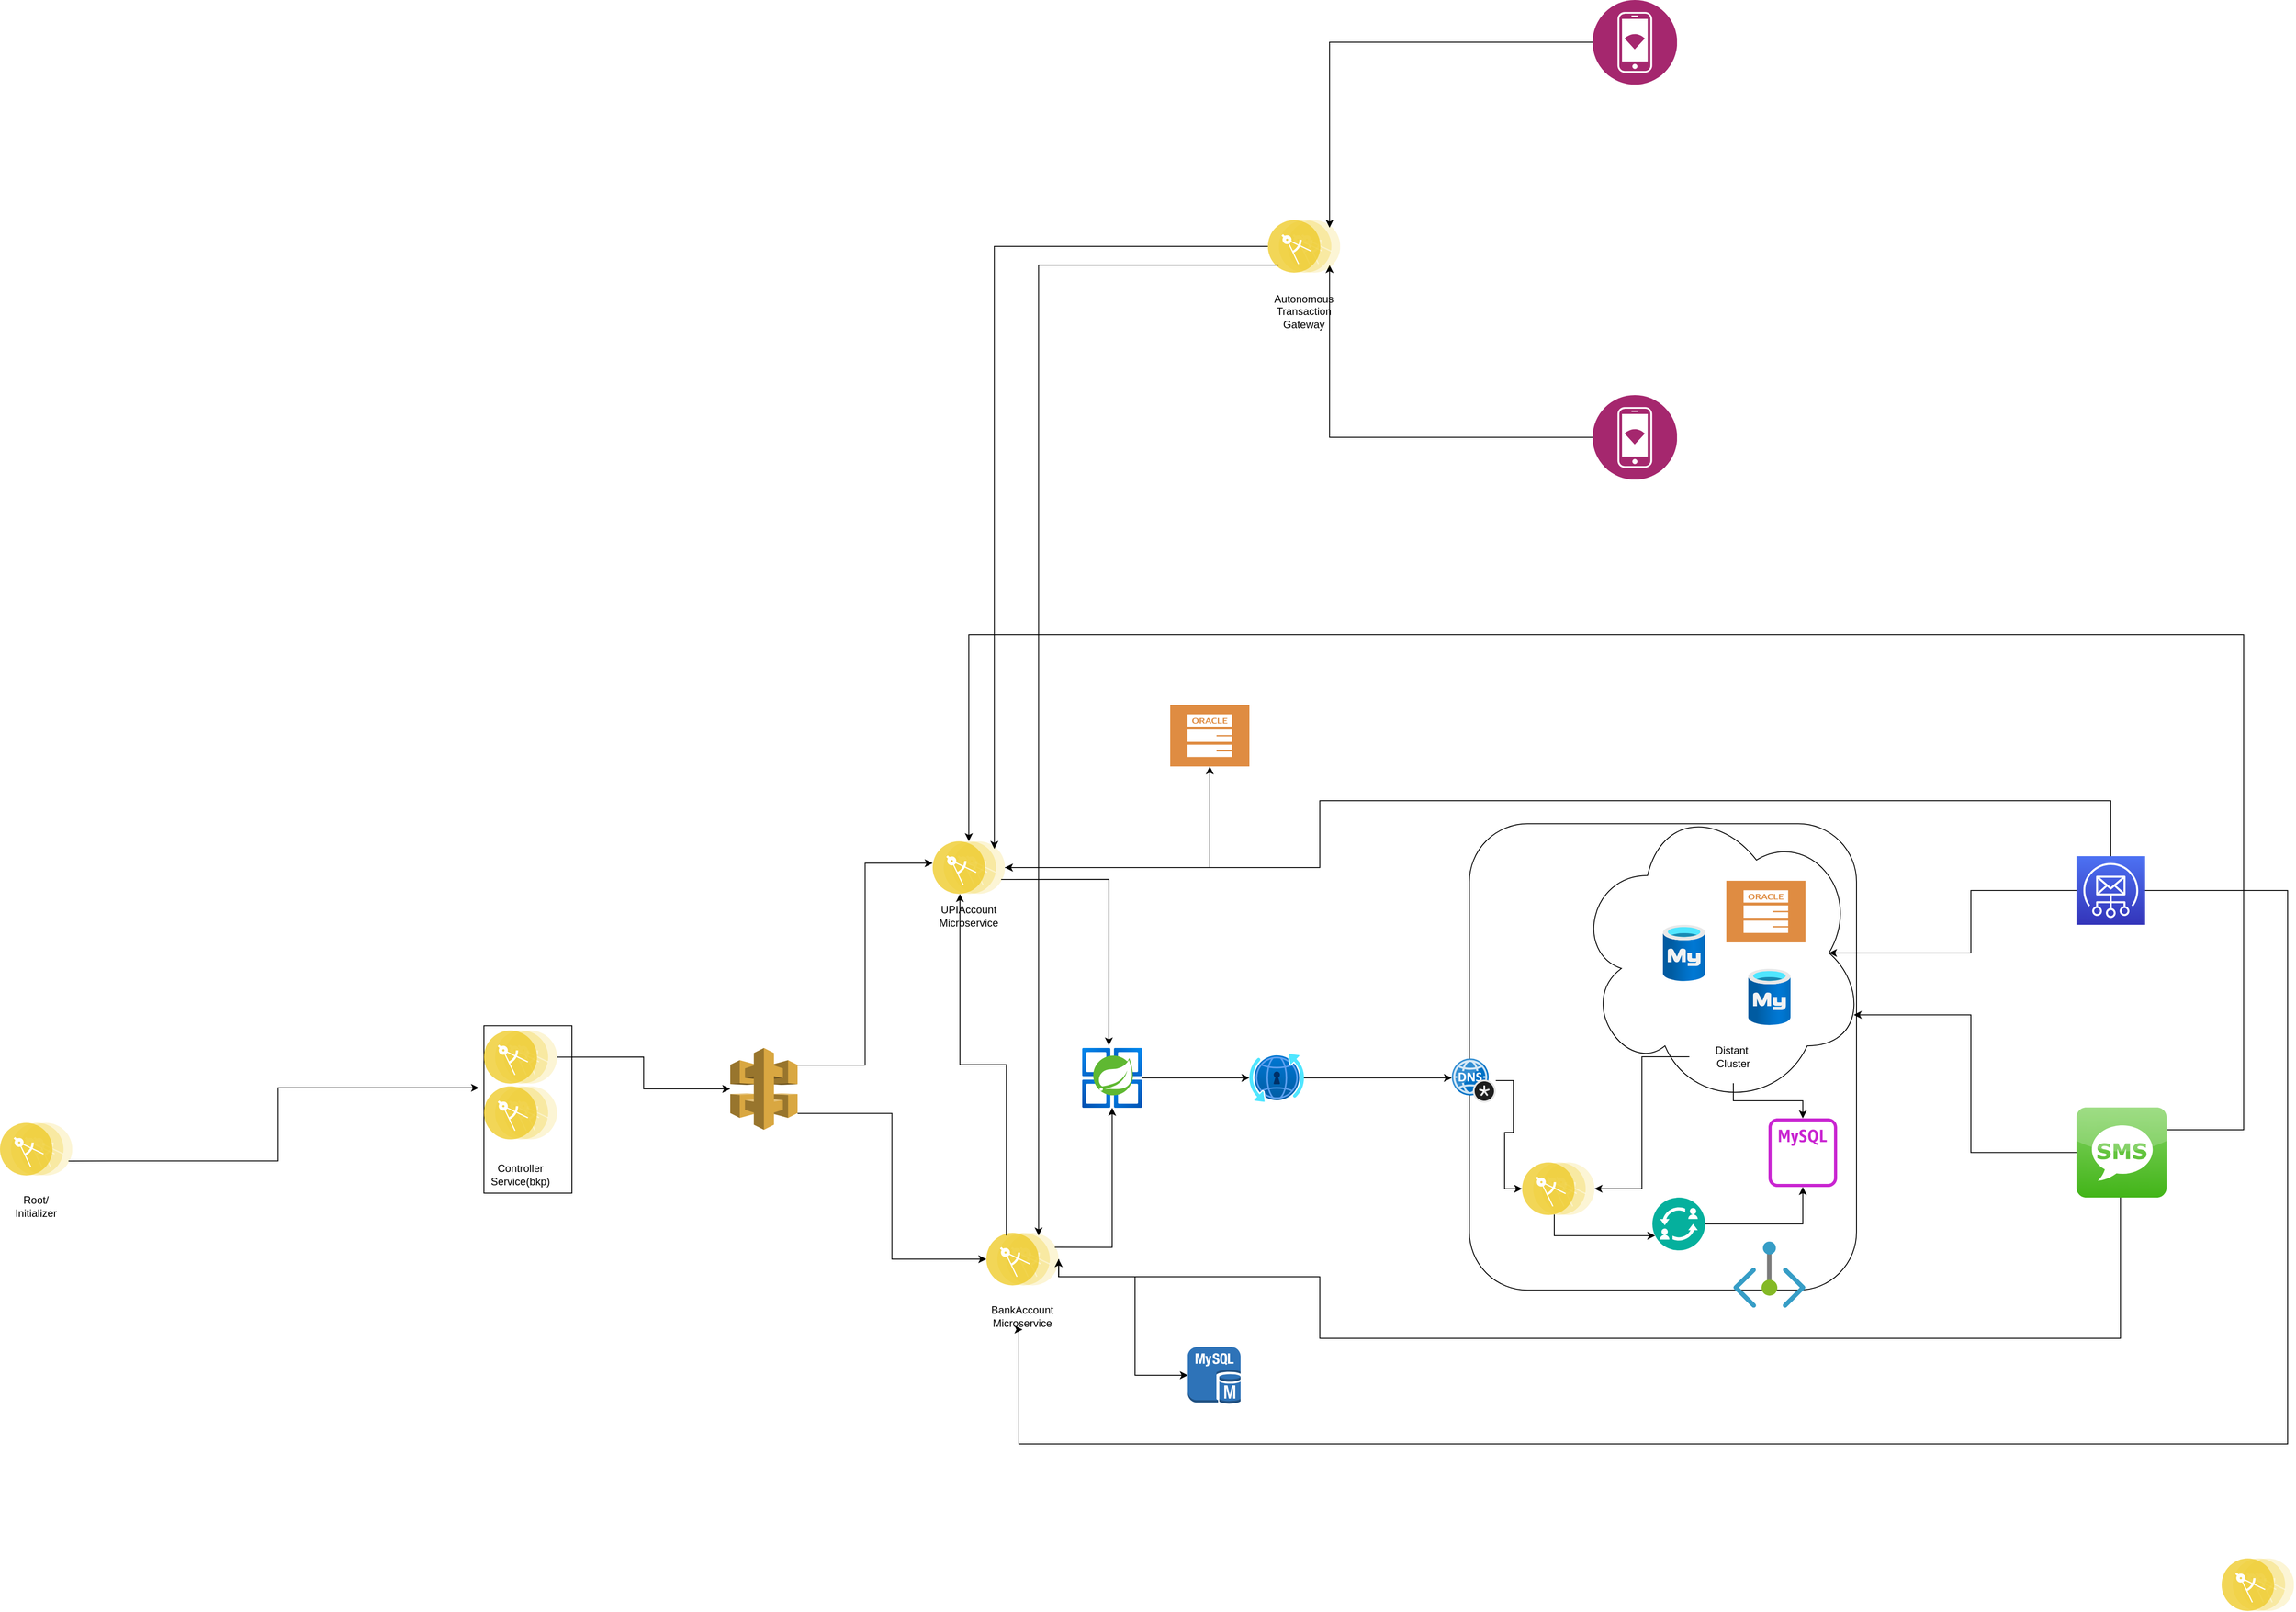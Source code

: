 <mxfile version="22.0.2" type="device">
  <diagram name="Page-1" id="8RWkLqyZKl_GUs2LjY9h">
    <mxGraphModel dx="6077" dy="4514" grid="0" gridSize="10" guides="1" tooltips="1" connect="1" arrows="1" fold="1" page="1" pageScale="1" pageWidth="827" pageHeight="1169" math="0" shadow="0">
      <root>
        <mxCell id="0" />
        <mxCell id="1" parent="0" />
        <mxCell id="c8ZAYchGEjXrifuaUR9K-16" value="" style="rounded=1;whiteSpace=wrap;html=1;movable=0;resizable=0;rotatable=0;deletable=0;editable=0;locked=1;connectable=0;" parent="1" vertex="1">
          <mxGeometry x="1130" y="185.17" width="440" height="530" as="geometry" />
        </mxCell>
        <mxCell id="c8ZAYchGEjXrifuaUR9K-5" style="edgeStyle=orthogonalEdgeStyle;rounded=0;orthogonalLoop=1;jettySize=auto;html=1;exitX=1;exitY=0.5;exitDx=0;exitDy=0;movable=0;resizable=0;rotatable=0;deletable=0;editable=0;locked=1;connectable=0;" parent="1" source="1-X1V24veuv_iXKHL1sz-1" target="1-X1V24veuv_iXKHL1sz-2" edge="1">
          <mxGeometry relative="1" as="geometry">
            <mxPoint x="740" y="230" as="targetPoint" />
          </mxGeometry>
        </mxCell>
        <mxCell id="1-X1V24veuv_iXKHL1sz-2" value="" style="sketch=0;pointerEvents=1;shadow=0;dashed=0;html=1;strokeColor=none;fillColor=#DF8C42;labelPosition=center;verticalLabelPosition=bottom;verticalAlign=top;align=center;outlineConnect=0;shape=mxgraph.veeam2.oracle_db;movable=0;resizable=0;rotatable=0;deletable=0;editable=0;locked=1;connectable=0;" parent="1" vertex="1">
          <mxGeometry x="790" y="50" width="90" height="70" as="geometry" />
        </mxCell>
        <mxCell id="1-X1V24veuv_iXKHL1sz-7" value="" style="group;movable=0;resizable=0;rotatable=0;deletable=0;editable=0;locked=1;connectable=0;" parent="1" vertex="1" connectable="0">
          <mxGeometry x="520" y="205" width="82.2" height="100" as="geometry" />
        </mxCell>
        <object label="" placeholders="1" UpiMicroService="UPI and Account mana" id="1-X1V24veuv_iXKHL1sz-1">
          <mxCell style="image;aspect=fixed;perimeter=ellipsePerimeter;html=1;align=center;shadow=0;dashed=0;fontColor=#4277BB;labelBackgroundColor=default;fontSize=12;spacingTop=3;image=img/lib/ibm/applications/microservice.svg;imageBackground=none;movable=0;resizable=0;rotatable=0;deletable=0;editable=0;locked=1;connectable=0;" parent="1-X1V24veuv_iXKHL1sz-7" vertex="1">
            <mxGeometry width="82.2" height="60" as="geometry" />
          </mxCell>
        </object>
        <mxCell id="1-X1V24veuv_iXKHL1sz-6" value="UPIAccount&lt;br&gt;Microservice" style="text;html=1;strokeColor=none;fillColor=none;align=center;verticalAlign=middle;whiteSpace=wrap;rounded=0;movable=0;resizable=0;rotatable=0;deletable=0;editable=0;locked=1;connectable=0;" parent="1-X1V24veuv_iXKHL1sz-7" vertex="1">
          <mxGeometry x="11.1" y="70" width="60" height="30" as="geometry" />
        </mxCell>
        <object label="" Port="8082&#xa;8082" id="1-X1V24veuv_iXKHL1sz-17">
          <mxCell style="group;movable=0;resizable=0;rotatable=0;deletable=0;editable=0;locked=1;connectable=0;" parent="1" vertex="1" connectable="0">
            <mxGeometry x="581" y="650" width="82.2" height="110" as="geometry" />
          </mxCell>
        </object>
        <mxCell id="1-X1V24veuv_iXKHL1sz-4" value="" style="image;aspect=fixed;perimeter=ellipsePerimeter;html=1;align=center;shadow=0;dashed=0;fontColor=#4277BB;labelBackgroundColor=default;fontSize=12;spacingTop=3;image=img/lib/ibm/applications/microservice.svg;movable=0;resizable=0;rotatable=0;deletable=0;editable=0;locked=1;connectable=0;" parent="1-X1V24veuv_iXKHL1sz-17" vertex="1">
          <mxGeometry width="82.2" height="60.0" as="geometry" />
        </mxCell>
        <mxCell id="1-X1V24veuv_iXKHL1sz-16" value="BankAccount&lt;br&gt;Microservice" style="text;html=1;strokeColor=none;fillColor=none;align=center;verticalAlign=middle;whiteSpace=wrap;rounded=0;movable=0;resizable=0;rotatable=0;deletable=0;editable=0;locked=1;connectable=0;" parent="1-X1V24veuv_iXKHL1sz-17" vertex="1">
          <mxGeometry x="11.1" y="80" width="60.0" height="30" as="geometry" />
        </mxCell>
        <mxCell id="1-X1V24veuv_iXKHL1sz-19" value="" style="outlineConnect=0;dashed=0;verticalLabelPosition=bottom;verticalAlign=top;align=center;html=1;shape=mxgraph.aws3.mysql_db_instance;fillColor=#2E73B8;gradientColor=none;movable=0;resizable=0;rotatable=0;deletable=0;editable=0;locked=1;connectable=0;" parent="1" vertex="1">
          <mxGeometry x="810" y="780" width="60" height="64.5" as="geometry" />
        </mxCell>
        <mxCell id="1-X1V24veuv_iXKHL1sz-24" style="edgeStyle=orthogonalEdgeStyle;rounded=0;orthogonalLoop=1;jettySize=auto;html=1;exitX=1;exitY=0.5;exitDx=0;exitDy=0;movable=0;resizable=0;rotatable=0;deletable=0;editable=0;locked=1;connectable=0;" parent="1" source="1-X1V24veuv_iXKHL1sz-4" target="1-X1V24veuv_iXKHL1sz-19" edge="1">
          <mxGeometry relative="1" as="geometry">
            <Array as="points">
              <mxPoint x="750" y="700" />
              <mxPoint x="750" y="812" />
            </Array>
          </mxGeometry>
        </mxCell>
        <mxCell id="izn5pz2SDdwjP5dMOEnq-3" value="" style="group;movable=0;resizable=0;rotatable=0;deletable=0;editable=0;locked=1;connectable=0;" parent="1" vertex="1" connectable="0">
          <mxGeometry x="-540" y="525" width="82.2" height="120" as="geometry" />
        </mxCell>
        <mxCell id="izn5pz2SDdwjP5dMOEnq-1" value="" style="image;aspect=fixed;perimeter=ellipsePerimeter;html=1;align=center;shadow=0;dashed=0;fontColor=#4277BB;labelBackgroundColor=default;fontSize=12;spacingTop=3;image=img/lib/ibm/applications/microservice.svg;movable=0;resizable=0;rotatable=0;deletable=0;editable=0;locked=1;connectable=0;" parent="izn5pz2SDdwjP5dMOEnq-3" vertex="1">
          <mxGeometry width="82.2" height="60" as="geometry" />
        </mxCell>
        <mxCell id="izn5pz2SDdwjP5dMOEnq-2" value="Root/&lt;br&gt;Initializer" style="text;html=1;strokeColor=none;fillColor=none;align=center;verticalAlign=middle;whiteSpace=wrap;rounded=0;movable=0;resizable=0;rotatable=0;deletable=0;editable=0;locked=1;connectable=0;" parent="izn5pz2SDdwjP5dMOEnq-3" vertex="1">
          <mxGeometry x="11.1" y="80" width="60" height="30" as="geometry" />
        </mxCell>
        <mxCell id="izn5pz2SDdwjP5dMOEnq-12" value="" style="group;movable=0;resizable=0;rotatable=0;deletable=0;editable=0;locked=1;connectable=0;" parent="1" vertex="1" connectable="0">
          <mxGeometry x="10" y="420" width="100" height="185" as="geometry" />
        </mxCell>
        <mxCell id="izn5pz2SDdwjP5dMOEnq-9" value="" style="rounded=0;whiteSpace=wrap;html=1;container=0;movable=0;resizable=0;rotatable=0;deletable=0;editable=0;locked=1;connectable=0;" parent="izn5pz2SDdwjP5dMOEnq-12" vertex="1">
          <mxGeometry y="-5.286" width="100.0" height="190.286" as="geometry" />
        </mxCell>
        <mxCell id="izn5pz2SDdwjP5dMOEnq-4" value="" style="image;aspect=fixed;perimeter=ellipsePerimeter;html=1;align=center;shadow=0;dashed=0;fontColor=#4277BB;labelBackgroundColor=default;fontSize=12;spacingTop=3;image=img/lib/ibm/applications/microservice.svg;movable=0;resizable=0;rotatable=0;deletable=0;editable=0;locked=1;connectable=0;container=0;" parent="izn5pz2SDdwjP5dMOEnq-12" vertex="1">
          <mxGeometry y="63.429" width="83.114" height="60.667" as="geometry" />
        </mxCell>
        <mxCell id="izn5pz2SDdwjP5dMOEnq-5" value="" style="image;aspect=fixed;perimeter=ellipsePerimeter;html=1;align=center;shadow=0;dashed=0;fontColor=#4277BB;labelBackgroundColor=default;fontSize=12;spacingTop=3;image=img/lib/ibm/applications/microservice.svg;movable=0;resizable=0;rotatable=0;deletable=0;editable=0;locked=1;connectable=0;container=0;" parent="izn5pz2SDdwjP5dMOEnq-12" vertex="1">
          <mxGeometry width="83.114" height="60.667" as="geometry" />
        </mxCell>
        <mxCell id="izn5pz2SDdwjP5dMOEnq-6" value="Controller&lt;br&gt;Service(bkp)" style="text;html=1;strokeColor=none;fillColor=none;align=center;verticalAlign=middle;whiteSpace=wrap;rounded=0;movable=0;resizable=0;rotatable=0;deletable=0;editable=0;locked=1;connectable=0;container=0;" parent="izn5pz2SDdwjP5dMOEnq-12" vertex="1">
          <mxGeometry x="11.223" y="148" width="60.667" height="31.714" as="geometry" />
        </mxCell>
        <mxCell id="c8ZAYchGEjXrifuaUR9K-1" style="edgeStyle=elbowEdgeStyle;rounded=0;orthogonalLoop=1;jettySize=auto;html=1;entryX=0.377;entryY=1;entryDx=0;entryDy=0;entryPerimeter=0;movable=0;resizable=0;rotatable=0;deletable=0;editable=0;locked=1;connectable=0;elbow=vertical;exitX=0.25;exitY=0;exitDx=0;exitDy=0;" parent="1" source="1-X1V24veuv_iXKHL1sz-4" target="1-X1V24veuv_iXKHL1sz-1" edge="1">
          <mxGeometry relative="1" as="geometry">
            <mxPoint x="551" y="670" as="sourcePoint" />
          </mxGeometry>
        </mxCell>
        <mxCell id="c8ZAYchGEjXrifuaUR9K-17" style="edgeStyle=orthogonalEdgeStyle;rounded=0;orthogonalLoop=1;jettySize=auto;html=1;movable=0;resizable=0;rotatable=0;deletable=0;editable=0;locked=1;connectable=0;" parent="1" source="c8ZAYchGEjXrifuaUR9K-6" target="c8ZAYchGEjXrifuaUR9K-10" edge="1">
          <mxGeometry relative="1" as="geometry" />
        </mxCell>
        <mxCell id="c8ZAYchGEjXrifuaUR9K-6" value="" style="image;aspect=fixed;html=1;points=[];align=center;fontSize=12;image=img/lib/azure2/compute/Azure_Spring_Cloud.svg;movable=0;resizable=0;rotatable=0;deletable=0;editable=0;locked=1;connectable=0;" parent="1" vertex="1">
          <mxGeometry x="690" y="440" width="68" height="68" as="geometry" />
        </mxCell>
        <mxCell id="uEstEq5NjLI4VqeBIMS0-9" style="edgeStyle=orthogonalEdgeStyle;rounded=0;orthogonalLoop=1;jettySize=auto;html=1;entryX=0;entryY=0.5;entryDx=0;entryDy=0;movable=0;resizable=0;rotatable=0;deletable=0;editable=0;locked=1;connectable=0;" parent="1" source="c8ZAYchGEjXrifuaUR9K-9" target="uEstEq5NjLI4VqeBIMS0-8" edge="1">
          <mxGeometry relative="1" as="geometry" />
        </mxCell>
        <mxCell id="c8ZAYchGEjXrifuaUR9K-9" value="" style="image;sketch=0;aspect=fixed;html=1;points=[];align=center;fontSize=12;image=img/lib/mscae/DNS_Private_Zones.svg;movable=0;resizable=0;rotatable=0;deletable=0;editable=0;locked=1;connectable=0;" parent="1" vertex="1">
          <mxGeometry x="1110" y="452" width="50" height="50" as="geometry" />
        </mxCell>
        <mxCell id="c8ZAYchGEjXrifuaUR9K-10" value="" style="image;aspect=fixed;html=1;points=[];align=center;fontSize=12;image=img/lib/azure2/networking/DNS_Private_Resolver.svg;movable=0;resizable=0;rotatable=0;deletable=0;editable=0;locked=1;connectable=0;" parent="1" vertex="1">
          <mxGeometry x="880" y="446.64" width="62" height="54.71" as="geometry" />
        </mxCell>
        <mxCell id="c8ZAYchGEjXrifuaUR9K-11" value="" style="image;aspect=fixed;html=1;points=[];align=center;fontSize=12;image=img/lib/azure2/networking/Private_Endpoint.svg;movable=0;resizable=0;rotatable=0;deletable=0;editable=0;locked=1;connectable=0;" parent="1" vertex="1">
          <mxGeometry x="1430" y="660" width="82" height="75.17" as="geometry" />
        </mxCell>
        <mxCell id="c8ZAYchGEjXrifuaUR9K-18" style="edgeStyle=orthogonalEdgeStyle;rounded=0;orthogonalLoop=1;jettySize=auto;html=1;exitX=1;exitY=0.75;exitDx=0;exitDy=0;entryX=0.445;entryY=-0.042;entryDx=0;entryDy=0;entryPerimeter=0;movable=0;resizable=0;rotatable=0;deletable=0;editable=0;locked=1;connectable=0;" parent="1" source="1-X1V24veuv_iXKHL1sz-1" target="c8ZAYchGEjXrifuaUR9K-6" edge="1">
          <mxGeometry relative="1" as="geometry">
            <mxPoint x="680" y="480" as="targetPoint" />
          </mxGeometry>
        </mxCell>
        <mxCell id="c8ZAYchGEjXrifuaUR9K-19" style="edgeStyle=orthogonalEdgeStyle;rounded=0;orthogonalLoop=1;jettySize=auto;html=1;exitX=1;exitY=0.25;exitDx=0;exitDy=0;movable=0;resizable=0;rotatable=0;deletable=0;editable=0;locked=1;connectable=0;" parent="1" source="1-X1V24veuv_iXKHL1sz-4" target="c8ZAYchGEjXrifuaUR9K-6" edge="1">
          <mxGeometry relative="1" as="geometry" />
        </mxCell>
        <mxCell id="c8ZAYchGEjXrifuaUR9K-23" style="edgeStyle=orthogonalEdgeStyle;rounded=0;orthogonalLoop=1;jettySize=auto;html=1;entryX=0;entryY=0.44;entryDx=0;entryDy=0;entryPerimeter=0;movable=0;resizable=0;rotatable=0;deletable=0;editable=0;locked=1;connectable=0;" parent="1" source="c8ZAYchGEjXrifuaUR9K-10" target="c8ZAYchGEjXrifuaUR9K-9" edge="1">
          <mxGeometry relative="1" as="geometry" />
        </mxCell>
        <mxCell id="uEstEq5NjLI4VqeBIMS0-5" value="" style="ellipse;shape=cloud;whiteSpace=wrap;html=1;movable=0;resizable=0;rotatable=0;deletable=0;editable=0;locked=1;connectable=0;" parent="1" vertex="1">
          <mxGeometry x="1250" y="156" width="330" height="352" as="geometry" />
        </mxCell>
        <mxCell id="uEstEq5NjLI4VqeBIMS0-1" value="" style="image;aspect=fixed;html=1;points=[];align=center;fontSize=12;image=img/lib/azure2/databases/Azure_Database_MySQL_Server.svg;movable=0;resizable=0;rotatable=0;deletable=0;editable=0;locked=1;connectable=0;" parent="1" vertex="1">
          <mxGeometry x="1447" y="350" width="48" height="64" as="geometry" />
        </mxCell>
        <mxCell id="uEstEq5NjLI4VqeBIMS0-3" value="" style="image;aspect=fixed;html=1;points=[];align=center;fontSize=12;image=img/lib/azure2/databases/Azure_Database_MySQL_Server.svg;movable=0;resizable=0;rotatable=0;deletable=0;editable=0;locked=1;connectable=0;" parent="1" vertex="1">
          <mxGeometry x="1350" y="300" width="48" height="64" as="geometry" />
        </mxCell>
        <mxCell id="uEstEq5NjLI4VqeBIMS0-4" value="" style="sketch=0;pointerEvents=1;shadow=0;dashed=0;html=1;strokeColor=none;fillColor=#DF8C42;labelPosition=center;verticalLabelPosition=bottom;verticalAlign=top;align=center;outlineConnect=0;shape=mxgraph.veeam2.oracle_db;movable=0;resizable=0;rotatable=0;deletable=0;editable=0;locked=1;connectable=0;" parent="1" vertex="1">
          <mxGeometry x="1422" y="250" width="90" height="70" as="geometry" />
        </mxCell>
        <mxCell id="uEstEq5NjLI4VqeBIMS0-11" style="edgeStyle=orthogonalEdgeStyle;rounded=0;orthogonalLoop=1;jettySize=auto;html=1;entryX=1;entryY=0.5;entryDx=0;entryDy=0;movable=0;resizable=0;rotatable=0;deletable=0;editable=0;locked=1;connectable=0;" parent="1" source="uEstEq5NjLI4VqeBIMS0-7" target="uEstEq5NjLI4VqeBIMS0-8" edge="1">
          <mxGeometry relative="1" as="geometry" />
        </mxCell>
        <mxCell id="uEstEq5NjLI4VqeBIMS0-17" style="edgeStyle=orthogonalEdgeStyle;rounded=0;orthogonalLoop=1;jettySize=auto;html=1;exitX=0.5;exitY=1;exitDx=0;exitDy=0;movable=0;resizable=0;rotatable=0;deletable=0;editable=0;locked=1;connectable=0;" parent="1" source="uEstEq5NjLI4VqeBIMS0-7" target="uEstEq5NjLI4VqeBIMS0-15" edge="1">
          <mxGeometry relative="1" as="geometry" />
        </mxCell>
        <mxCell id="uEstEq5NjLI4VqeBIMS0-7" value="Distant&amp;nbsp;&lt;br&gt;Cluster" style="text;html=1;strokeColor=none;fillColor=none;align=center;verticalAlign=middle;whiteSpace=wrap;rounded=0;movable=0;resizable=0;rotatable=0;deletable=0;editable=0;locked=1;connectable=0;" parent="1" vertex="1">
          <mxGeometry x="1380" y="420" width="100" height="60" as="geometry" />
        </mxCell>
        <mxCell id="uEstEq5NjLI4VqeBIMS0-19" style="edgeStyle=orthogonalEdgeStyle;rounded=0;orthogonalLoop=1;jettySize=auto;html=1;entryX=0;entryY=0.75;entryDx=0;entryDy=0;exitX=0.444;exitY=0.987;exitDx=0;exitDy=0;exitPerimeter=0;movable=0;resizable=0;rotatable=0;deletable=0;editable=0;locked=1;connectable=0;" parent="1" source="uEstEq5NjLI4VqeBIMS0-8" target="uEstEq5NjLI4VqeBIMS0-13" edge="1">
          <mxGeometry relative="1" as="geometry" />
        </mxCell>
        <mxCell id="uEstEq5NjLI4VqeBIMS0-8" value="" style="image;aspect=fixed;perimeter=ellipsePerimeter;html=1;align=center;shadow=0;dashed=0;fontColor=#4277BB;labelBackgroundColor=default;fontSize=12;spacingTop=3;image=img/lib/ibm/applications/microservice.svg;movable=0;resizable=0;rotatable=0;deletable=0;editable=0;locked=1;connectable=0;" parent="1" vertex="1">
          <mxGeometry x="1190" y="570" width="82.2" height="60" as="geometry" />
        </mxCell>
        <mxCell id="uEstEq5NjLI4VqeBIMS0-16" style="edgeStyle=orthogonalEdgeStyle;rounded=0;orthogonalLoop=1;jettySize=auto;html=1;exitX=1;exitY=0.5;exitDx=0;exitDy=0;movable=0;resizable=0;rotatable=0;deletable=0;editable=0;locked=1;connectable=0;" parent="1" source="uEstEq5NjLI4VqeBIMS0-13" target="uEstEq5NjLI4VqeBIMS0-15" edge="1">
          <mxGeometry relative="1" as="geometry" />
        </mxCell>
        <mxCell id="uEstEq5NjLI4VqeBIMS0-13" value="" style="image;aspect=fixed;perimeter=ellipsePerimeter;html=1;align=center;shadow=0;dashed=0;fontColor=#4277BB;labelBackgroundColor=default;fontSize=12;spacingTop=3;image=img/lib/ibm/blockchain/transaction_manager.svg;movable=0;resizable=0;rotatable=0;deletable=0;editable=0;locked=1;connectable=0;" parent="1" vertex="1">
          <mxGeometry x="1338" y="610" width="60" height="60" as="geometry" />
        </mxCell>
        <mxCell id="uEstEq5NjLI4VqeBIMS0-15" value="" style="sketch=0;outlineConnect=0;fontColor=#232F3E;gradientColor=none;fillColor=#C925D1;strokeColor=none;dashed=0;verticalLabelPosition=bottom;verticalAlign=top;align=center;html=1;fontSize=12;fontStyle=0;aspect=fixed;pointerEvents=1;shape=mxgraph.aws4.rds_mysql_instance_alt;movable=0;resizable=0;rotatable=0;deletable=0;editable=0;locked=1;connectable=0;" parent="1" vertex="1">
          <mxGeometry x="1470" y="520" width="78" height="78" as="geometry" />
        </mxCell>
        <mxCell id="qTpmtZvO6gEZ0XV86pZq-4" value="" style="image;aspect=fixed;perimeter=ellipsePerimeter;html=1;align=center;shadow=0;dashed=0;fontColor=#4277BB;labelBackgroundColor=default;fontSize=12;spacingTop=3;image=img/lib/ibm/applications/microservice.svg;movable=0;resizable=0;rotatable=0;deletable=0;editable=0;locked=1;connectable=0;" parent="1" vertex="1">
          <mxGeometry x="1985" y="1020" width="82.2" height="60" as="geometry" />
        </mxCell>
        <mxCell id="qTpmtZvO6gEZ0XV86pZq-11" style="edgeStyle=orthogonalEdgeStyle;rounded=0;orthogonalLoop=1;jettySize=auto;html=1;exitX=1;exitY=0.21;exitDx=0;exitDy=0;exitPerimeter=0;entryX=0;entryY=0.25;entryDx=0;entryDy=0;movable=0;resizable=0;rotatable=0;deletable=0;editable=0;locked=1;connectable=0;" parent="1" source="qTpmtZvO6gEZ0XV86pZq-5" target="1-X1V24veuv_iXKHL1sz-7" edge="1">
          <mxGeometry relative="1" as="geometry" />
        </mxCell>
        <mxCell id="qTpmtZvO6gEZ0XV86pZq-12" style="edgeStyle=orthogonalEdgeStyle;rounded=0;orthogonalLoop=1;jettySize=auto;html=1;exitX=1;exitY=0.8;exitDx=0;exitDy=0;exitPerimeter=0;entryX=0;entryY=0.5;entryDx=0;entryDy=0;movable=0;resizable=0;rotatable=0;deletable=0;editable=0;locked=1;connectable=0;" parent="1" source="qTpmtZvO6gEZ0XV86pZq-5" target="1-X1V24veuv_iXKHL1sz-4" edge="1">
          <mxGeometry relative="1" as="geometry" />
        </mxCell>
        <mxCell id="qTpmtZvO6gEZ0XV86pZq-5" value="" style="outlineConnect=0;dashed=0;verticalLabelPosition=bottom;verticalAlign=top;align=center;html=1;shape=mxgraph.aws3.api_gateway;fillColor=#D9A741;gradientColor=none;movable=0;resizable=0;rotatable=0;deletable=0;editable=0;locked=1;connectable=0;" parent="1" vertex="1">
          <mxGeometry x="290" y="440" width="76.5" height="93" as="geometry" />
        </mxCell>
        <mxCell id="qTpmtZvO6gEZ0XV86pZq-6" style="edgeStyle=orthogonalEdgeStyle;rounded=0;orthogonalLoop=1;jettySize=auto;html=1;exitX=1;exitY=0.75;exitDx=0;exitDy=0;entryX=-0.068;entryY=0.031;entryDx=0;entryDy=0;entryPerimeter=0;movable=0;resizable=0;rotatable=0;deletable=0;editable=0;locked=1;connectable=0;" parent="1" source="izn5pz2SDdwjP5dMOEnq-1" target="izn5pz2SDdwjP5dMOEnq-4" edge="1">
          <mxGeometry relative="1" as="geometry" />
        </mxCell>
        <mxCell id="qTpmtZvO6gEZ0XV86pZq-8" style="edgeStyle=orthogonalEdgeStyle;rounded=0;orthogonalLoop=1;jettySize=auto;html=1;exitX=1;exitY=0.5;exitDx=0;exitDy=0;movable=0;resizable=0;rotatable=0;deletable=0;editable=0;locked=1;connectable=0;" parent="1" source="izn5pz2SDdwjP5dMOEnq-5" target="qTpmtZvO6gEZ0XV86pZq-5" edge="1">
          <mxGeometry relative="1" as="geometry" />
        </mxCell>
        <mxCell id="wrXtUSLpLgmuZcj4Qya9-5" style="edgeStyle=orthogonalEdgeStyle;rounded=0;orthogonalLoop=1;jettySize=auto;html=1;entryX=1;entryY=0.5;entryDx=0;entryDy=0;movable=0;resizable=0;rotatable=0;deletable=0;editable=0;locked=1;connectable=0;" parent="1" source="XzQzEvuUntAnisVRKkVx-1" target="1-X1V24veuv_iXKHL1sz-1" edge="1">
          <mxGeometry relative="1" as="geometry">
            <Array as="points">
              <mxPoint x="960" y="159" />
              <mxPoint x="960" y="235" />
            </Array>
          </mxGeometry>
        </mxCell>
        <mxCell id="wrXtUSLpLgmuZcj4Qya9-7" style="edgeStyle=orthogonalEdgeStyle;rounded=0;orthogonalLoop=1;jettySize=auto;html=1;exitX=1;exitY=0.5;exitDx=0;exitDy=0;exitPerimeter=0;entryX=0.5;entryY=1;entryDx=0;entryDy=0;movable=0;resizable=0;rotatable=0;deletable=0;editable=0;locked=1;connectable=0;" parent="1" source="XzQzEvuUntAnisVRKkVx-1" target="1-X1V24veuv_iXKHL1sz-17" edge="1">
          <mxGeometry relative="1" as="geometry">
            <Array as="points">
              <mxPoint x="2060" y="261" />
              <mxPoint x="2060" y="890" />
              <mxPoint x="618" y="890" />
              <mxPoint x="618" y="760" />
            </Array>
          </mxGeometry>
        </mxCell>
        <mxCell id="XzQzEvuUntAnisVRKkVx-1" value="" style="sketch=0;points=[[0,0,0],[0.25,0,0],[0.5,0,0],[0.75,0,0],[1,0,0],[0,1,0],[0.25,1,0],[0.5,1,0],[0.75,1,0],[1,1,0],[0,0.25,0],[0,0.5,0],[0,0.75,0],[1,0.25,0],[1,0.5,0],[1,0.75,0]];outlineConnect=0;fontColor=#232F3E;gradientColor=#4D72F3;gradientDirection=north;fillColor=#3334B9;strokeColor=#ffffff;dashed=0;verticalLabelPosition=bottom;verticalAlign=top;align=center;html=1;fontSize=12;fontStyle=0;aspect=fixed;shape=mxgraph.aws4.resourceIcon;resIcon=mxgraph.aws4.simple_email_service;movable=0;resizable=0;rotatable=0;deletable=0;editable=0;locked=1;connectable=0;" parent="1" vertex="1">
          <mxGeometry x="1820" y="222" width="78" height="78" as="geometry" />
        </mxCell>
        <mxCell id="wrXtUSLpLgmuZcj4Qya9-2" style="edgeStyle=orthogonalEdgeStyle;rounded=0;orthogonalLoop=1;jettySize=auto;html=1;entryX=1;entryY=0.5;entryDx=0;entryDy=0;movable=0;resizable=0;rotatable=0;deletable=0;editable=0;locked=1;connectable=0;" parent="1" source="XzQzEvuUntAnisVRKkVx-3" target="1-X1V24veuv_iXKHL1sz-4" edge="1">
          <mxGeometry relative="1" as="geometry">
            <Array as="points">
              <mxPoint x="1870" y="770" />
              <mxPoint x="960" y="770" />
              <mxPoint x="960" y="700" />
            </Array>
          </mxGeometry>
        </mxCell>
        <mxCell id="wrXtUSLpLgmuZcj4Qya9-6" style="edgeStyle=orthogonalEdgeStyle;rounded=0;orthogonalLoop=1;jettySize=auto;html=1;entryX=0.5;entryY=0;entryDx=0;entryDy=0;movable=0;resizable=0;rotatable=0;deletable=0;editable=0;locked=1;connectable=0;" parent="1" source="XzQzEvuUntAnisVRKkVx-3" target="1-X1V24veuv_iXKHL1sz-1" edge="1">
          <mxGeometry relative="1" as="geometry">
            <Array as="points">
              <mxPoint x="2010" y="533" />
              <mxPoint x="2010" y="-30" />
              <mxPoint x="561" y="-30" />
            </Array>
          </mxGeometry>
        </mxCell>
        <mxCell id="XzQzEvuUntAnisVRKkVx-3" value="" style="dashed=0;outlineConnect=0;html=1;align=center;labelPosition=center;verticalLabelPosition=bottom;verticalAlign=top;shape=mxgraph.webicons.sms;fillColor=#86D466;gradientColor=#42B418;movable=0;resizable=0;rotatable=0;deletable=0;editable=0;locked=1;connectable=0;" parent="1" vertex="1">
          <mxGeometry x="1820" y="507.6" width="102.4" height="102.4" as="geometry" />
        </mxCell>
        <mxCell id="XzQzEvuUntAnisVRKkVx-4" style="edgeStyle=orthogonalEdgeStyle;rounded=0;orthogonalLoop=1;jettySize=auto;html=1;exitX=0;exitY=0.5;exitDx=0;exitDy=0;exitPerimeter=0;entryX=0.875;entryY=0.5;entryDx=0;entryDy=0;entryPerimeter=0;movable=0;resizable=0;rotatable=0;deletable=0;editable=0;locked=1;connectable=0;" parent="1" source="XzQzEvuUntAnisVRKkVx-1" target="uEstEq5NjLI4VqeBIMS0-5" edge="1">
          <mxGeometry relative="1" as="geometry" />
        </mxCell>
        <mxCell id="XzQzEvuUntAnisVRKkVx-5" style="edgeStyle=orthogonalEdgeStyle;rounded=0;orthogonalLoop=1;jettySize=auto;html=1;entryX=0.96;entryY=0.7;entryDx=0;entryDy=0;entryPerimeter=0;movable=0;resizable=0;rotatable=0;deletable=0;editable=0;locked=1;connectable=0;" parent="1" source="XzQzEvuUntAnisVRKkVx-3" target="uEstEq5NjLI4VqeBIMS0-5" edge="1">
          <mxGeometry relative="1" as="geometry" />
        </mxCell>
        <mxCell id="uTbRz3l4zKYCT0l180nz-16" style="edgeStyle=orthogonalEdgeStyle;rounded=0;orthogonalLoop=1;jettySize=auto;html=1;exitX=0;exitY=0.5;exitDx=0;exitDy=0;entryX=1;entryY=1;entryDx=0;entryDy=0;movable=0;resizable=0;rotatable=0;deletable=0;editable=0;locked=1;connectable=0;" parent="1" source="uTbRz3l4zKYCT0l180nz-2" target="uTbRz3l4zKYCT0l180nz-4" edge="1">
          <mxGeometry relative="1" as="geometry" />
        </mxCell>
        <mxCell id="uTbRz3l4zKYCT0l180nz-2" value="" style="image;aspect=fixed;perimeter=ellipsePerimeter;html=1;align=center;shadow=0;dashed=0;fontColor=#4277BB;labelBackgroundColor=default;fontSize=12;spacingTop=3;image=img/lib/ibm/miscellaneous/offline_capabilities.svg;movable=0;resizable=0;rotatable=0;deletable=0;editable=0;locked=1;connectable=0;" parent="1" vertex="1">
          <mxGeometry x="1270" y="-302" width="96" height="96" as="geometry" />
        </mxCell>
        <mxCell id="uTbRz3l4zKYCT0l180nz-3" value="" style="group;movable=0;resizable=0;rotatable=0;deletable=0;editable=0;locked=1;connectable=0;" parent="1" vertex="1" connectable="0">
          <mxGeometry x="901" y="-501" width="82.2" height="144" as="geometry" />
        </mxCell>
        <mxCell id="uTbRz3l4zKYCT0l180nz-4" value="" style="image;aspect=fixed;perimeter=ellipsePerimeter;html=1;align=center;shadow=0;dashed=0;fontColor=#4277BB;labelBackgroundColor=default;fontSize=12;spacingTop=3;image=img/lib/ibm/applications/microservice.svg;movable=0;resizable=0;rotatable=0;deletable=0;editable=0;locked=1;connectable=0;" parent="uTbRz3l4zKYCT0l180nz-3" vertex="1">
          <mxGeometry width="82.2" height="60.0" as="geometry" />
        </mxCell>
        <mxCell id="uTbRz3l4zKYCT0l180nz-5" value="Autonomous Transaction Gateway" style="text;html=1;strokeColor=none;fillColor=none;align=center;verticalAlign=middle;whiteSpace=wrap;rounded=0;movable=0;resizable=0;rotatable=0;deletable=0;editable=0;locked=1;connectable=0;" parent="uTbRz3l4zKYCT0l180nz-3" vertex="1">
          <mxGeometry x="2" y="69" width="78" height="69" as="geometry" />
        </mxCell>
        <mxCell id="uTbRz3l4zKYCT0l180nz-15" style="edgeStyle=orthogonalEdgeStyle;rounded=0;orthogonalLoop=1;jettySize=auto;html=1;exitX=0;exitY=0.5;exitDx=0;exitDy=0;entryX=1;entryY=0;entryDx=0;entryDy=0;movable=0;resizable=0;rotatable=0;deletable=0;editable=0;locked=1;connectable=0;" parent="1" source="uTbRz3l4zKYCT0l180nz-6" target="uTbRz3l4zKYCT0l180nz-4" edge="1">
          <mxGeometry relative="1" as="geometry" />
        </mxCell>
        <mxCell id="uTbRz3l4zKYCT0l180nz-6" value="" style="image;aspect=fixed;perimeter=ellipsePerimeter;html=1;align=center;shadow=0;dashed=0;fontColor=#4277BB;labelBackgroundColor=default;fontSize=12;spacingTop=3;image=img/lib/ibm/miscellaneous/offline_capabilities.svg;movable=0;resizable=0;rotatable=0;deletable=0;editable=0;locked=1;connectable=0;" parent="1" vertex="1">
          <mxGeometry x="1270" y="-751" width="96" height="96" as="geometry" />
        </mxCell>
        <mxCell id="uTbRz3l4zKYCT0l180nz-9" style="edgeStyle=orthogonalEdgeStyle;rounded=0;orthogonalLoop=1;jettySize=auto;html=1;exitX=0;exitY=0.5;exitDx=0;exitDy=0;entryX=1;entryY=0;entryDx=0;entryDy=0;movable=0;resizable=0;rotatable=0;deletable=0;editable=0;locked=1;connectable=0;" parent="1" source="uTbRz3l4zKYCT0l180nz-4" target="1-X1V24veuv_iXKHL1sz-1" edge="1">
          <mxGeometry relative="1" as="geometry" />
        </mxCell>
        <mxCell id="uTbRz3l4zKYCT0l180nz-11" style="edgeStyle=orthogonalEdgeStyle;rounded=0;orthogonalLoop=1;jettySize=auto;html=1;exitX=0;exitY=1;exitDx=0;exitDy=0;entryX=0.75;entryY=0;entryDx=0;entryDy=0;movable=0;resizable=0;rotatable=0;deletable=0;editable=0;locked=1;connectable=0;" parent="1" source="uTbRz3l4zKYCT0l180nz-4" target="1-X1V24veuv_iXKHL1sz-4" edge="1">
          <mxGeometry relative="1" as="geometry" />
        </mxCell>
      </root>
    </mxGraphModel>
  </diagram>
</mxfile>
